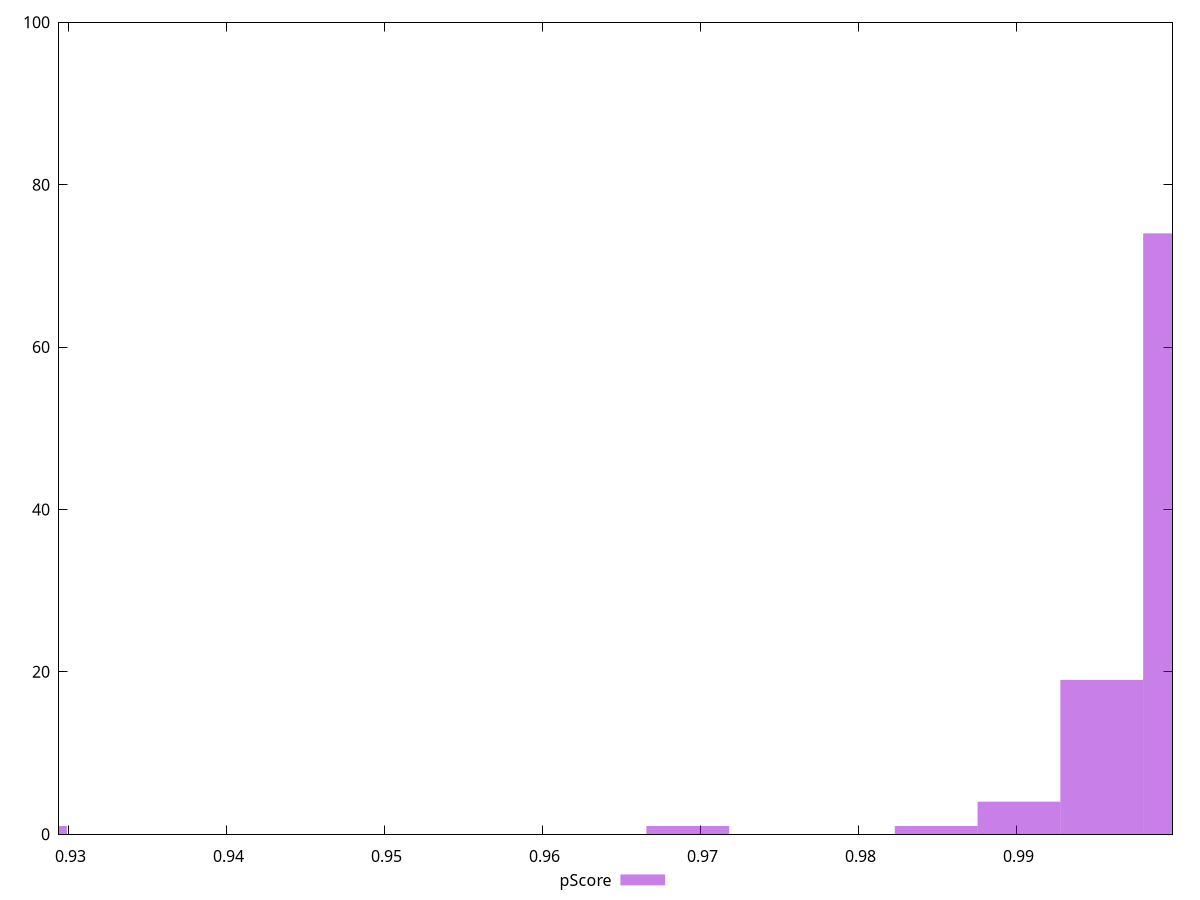 reset

$pScore <<EOF
0.9953870722659864 19
1.0006259515937022 74
0.9901481929382707 4
0.984909313610555 1
0.9272816410056821 1
0.9691926756274079 1
EOF

set key outside below
set boxwidth 0.005238879327715718
set xrange [0.9294025092082885:0.9998642134028825]
set yrange [0:100]
set trange [0:100]
set style fill transparent solid 0.5 noborder
set terminal svg size 640, 490 enhanced background rgb 'white'
set output "report_00011_2021-02-09T10:53:21.242Z/max-potential-fid/samples/pages+cached+noadtech+nomedia+nocss/pScore/histogram.svg"

plot $pScore title "pScore" with boxes

reset

